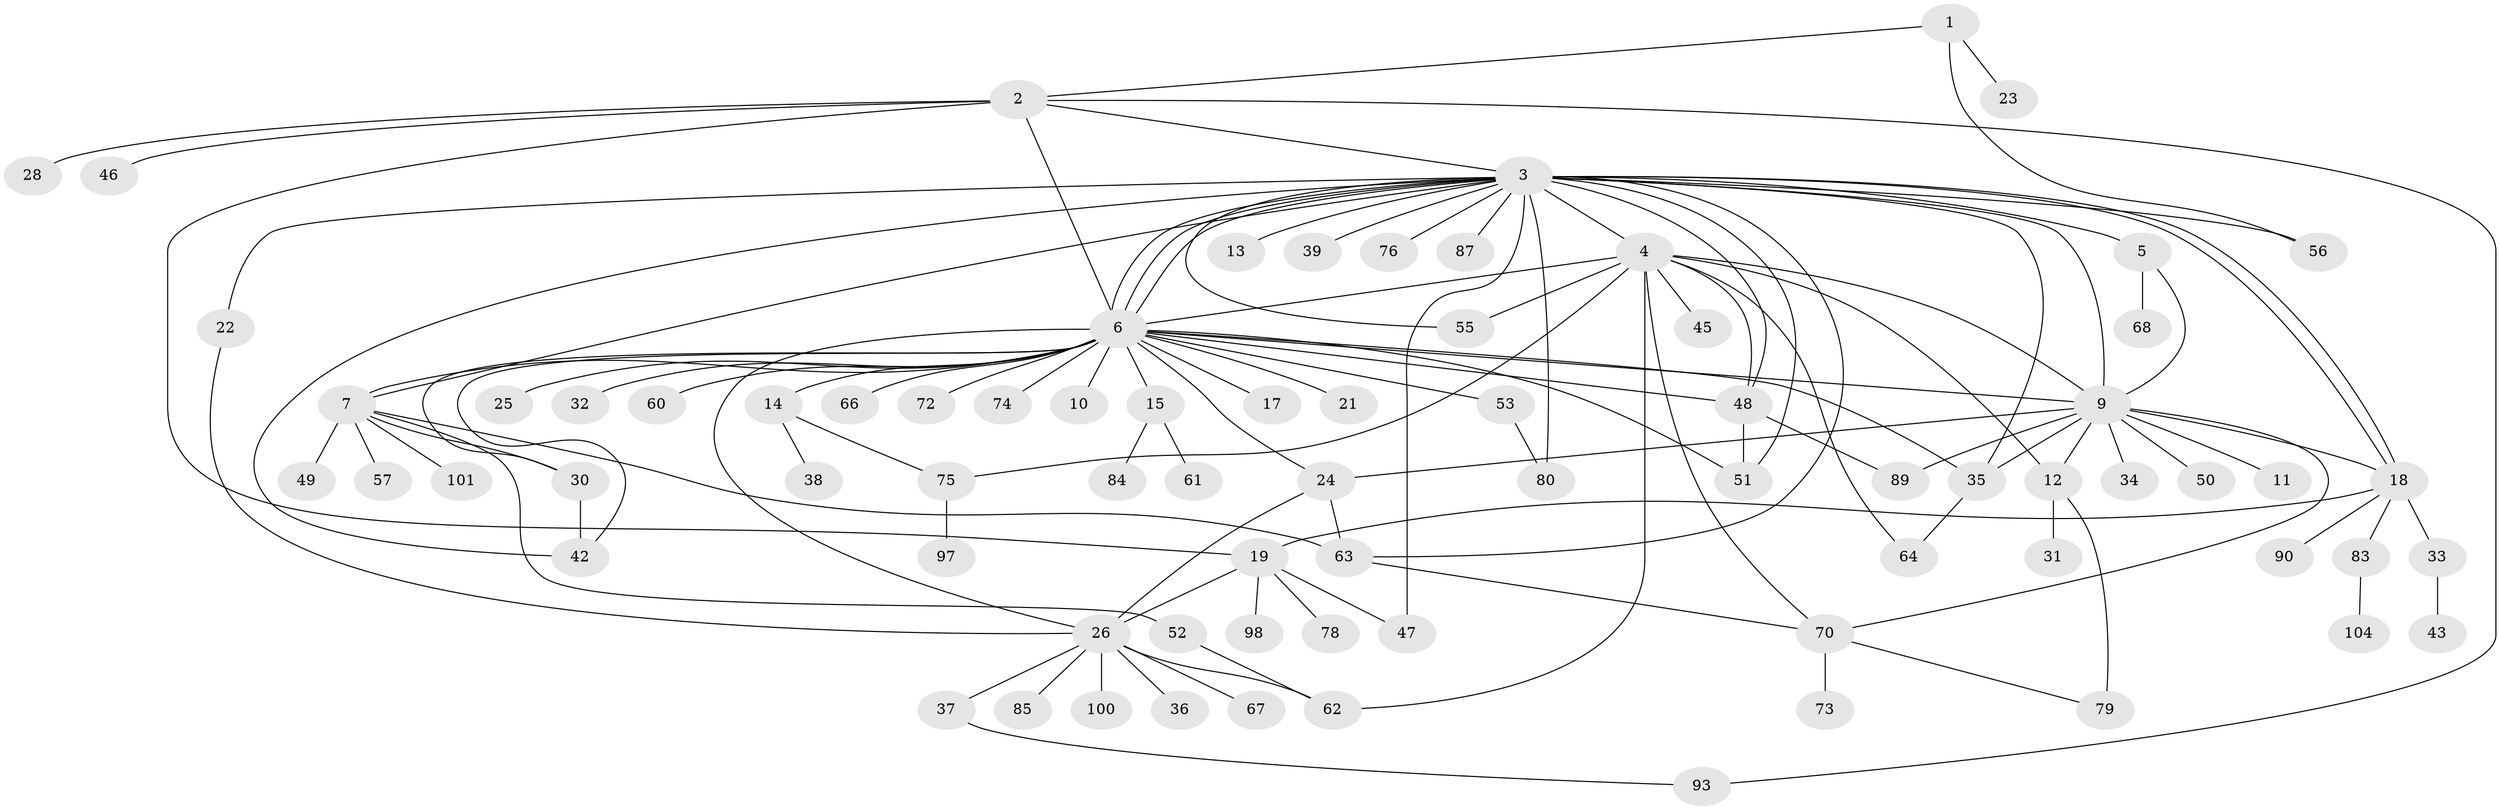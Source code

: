 // original degree distribution, {2: 0.24528301886792453, 6: 0.018867924528301886, 26: 0.009433962264150943, 11: 0.018867924528301886, 3: 0.12264150943396226, 27: 0.009433962264150943, 9: 0.009433962264150943, 8: 0.02830188679245283, 1: 0.46226415094339623, 4: 0.05660377358490566, 5: 0.018867924528301886}
// Generated by graph-tools (version 1.1) at 2025/11/02/27/25 16:11:09]
// undirected, 77 vertices, 116 edges
graph export_dot {
graph [start="1"]
  node [color=gray90,style=filled];
  1 [super="+8"];
  2 [super="+29"];
  3 [super="+86"];
  4 [super="+27"];
  5;
  6 [super="+41"];
  7 [super="+44"];
  9 [super="+20"];
  10;
  11;
  12 [super="+102"];
  13;
  14 [super="+16"];
  15 [super="+82"];
  17;
  18 [super="+95"];
  19 [super="+40"];
  21 [super="+92"];
  22 [super="+77"];
  23;
  24 [super="+59"];
  25;
  26 [super="+69"];
  28;
  30;
  31;
  32;
  33 [super="+106"];
  34;
  35 [super="+81"];
  36;
  37;
  38;
  39;
  42 [super="+54"];
  43;
  45;
  46;
  47;
  48 [super="+103"];
  49;
  50 [super="+58"];
  51;
  52;
  53;
  55 [super="+96"];
  56;
  57;
  60;
  61;
  62 [super="+94"];
  63 [super="+65"];
  64 [super="+91"];
  66;
  67;
  68 [super="+105"];
  70 [super="+71"];
  72 [super="+88"];
  73;
  74;
  75 [super="+99"];
  76;
  78;
  79;
  80;
  83;
  84;
  85;
  87;
  89;
  90;
  93;
  97;
  98;
  100;
  101;
  104;
  1 -- 2;
  1 -- 56;
  1 -- 23;
  2 -- 3;
  2 -- 19;
  2 -- 28;
  2 -- 46;
  2 -- 93;
  2 -- 6;
  3 -- 4;
  3 -- 5;
  3 -- 6;
  3 -- 6;
  3 -- 6;
  3 -- 7;
  3 -- 9 [weight=2];
  3 -- 13;
  3 -- 18;
  3 -- 18;
  3 -- 22;
  3 -- 35;
  3 -- 39;
  3 -- 42;
  3 -- 47;
  3 -- 51;
  3 -- 55;
  3 -- 56;
  3 -- 63;
  3 -- 76;
  3 -- 80;
  3 -- 87;
  3 -- 48;
  4 -- 6;
  4 -- 45;
  4 -- 55;
  4 -- 62;
  4 -- 75;
  4 -- 12;
  4 -- 9;
  4 -- 70;
  4 -- 48;
  4 -- 64;
  5 -- 68;
  5 -- 9;
  6 -- 7;
  6 -- 10;
  6 -- 14;
  6 -- 15;
  6 -- 17;
  6 -- 21;
  6 -- 25;
  6 -- 26;
  6 -- 30;
  6 -- 32;
  6 -- 42;
  6 -- 48 [weight=2];
  6 -- 51;
  6 -- 53;
  6 -- 60;
  6 -- 72;
  6 -- 74;
  6 -- 66;
  6 -- 9;
  6 -- 35;
  6 -- 24;
  7 -- 30;
  7 -- 49;
  7 -- 52;
  7 -- 57;
  7 -- 63;
  7 -- 101;
  9 -- 11;
  9 -- 12;
  9 -- 18;
  9 -- 34;
  9 -- 35;
  9 -- 89;
  9 -- 50;
  9 -- 24;
  9 -- 70;
  12 -- 31;
  12 -- 79;
  14 -- 75;
  14 -- 38;
  15 -- 61;
  15 -- 84;
  18 -- 19;
  18 -- 33;
  18 -- 83;
  18 -- 90;
  19 -- 26;
  19 -- 47;
  19 -- 78;
  19 -- 98;
  22 -- 26;
  24 -- 63;
  24 -- 26;
  26 -- 36;
  26 -- 37;
  26 -- 67;
  26 -- 85;
  26 -- 100;
  26 -- 62;
  30 -- 42;
  33 -- 43;
  35 -- 64;
  37 -- 93;
  48 -- 51;
  48 -- 89;
  52 -- 62;
  53 -- 80;
  63 -- 70;
  70 -- 73;
  70 -- 79;
  75 -- 97;
  83 -- 104;
}
